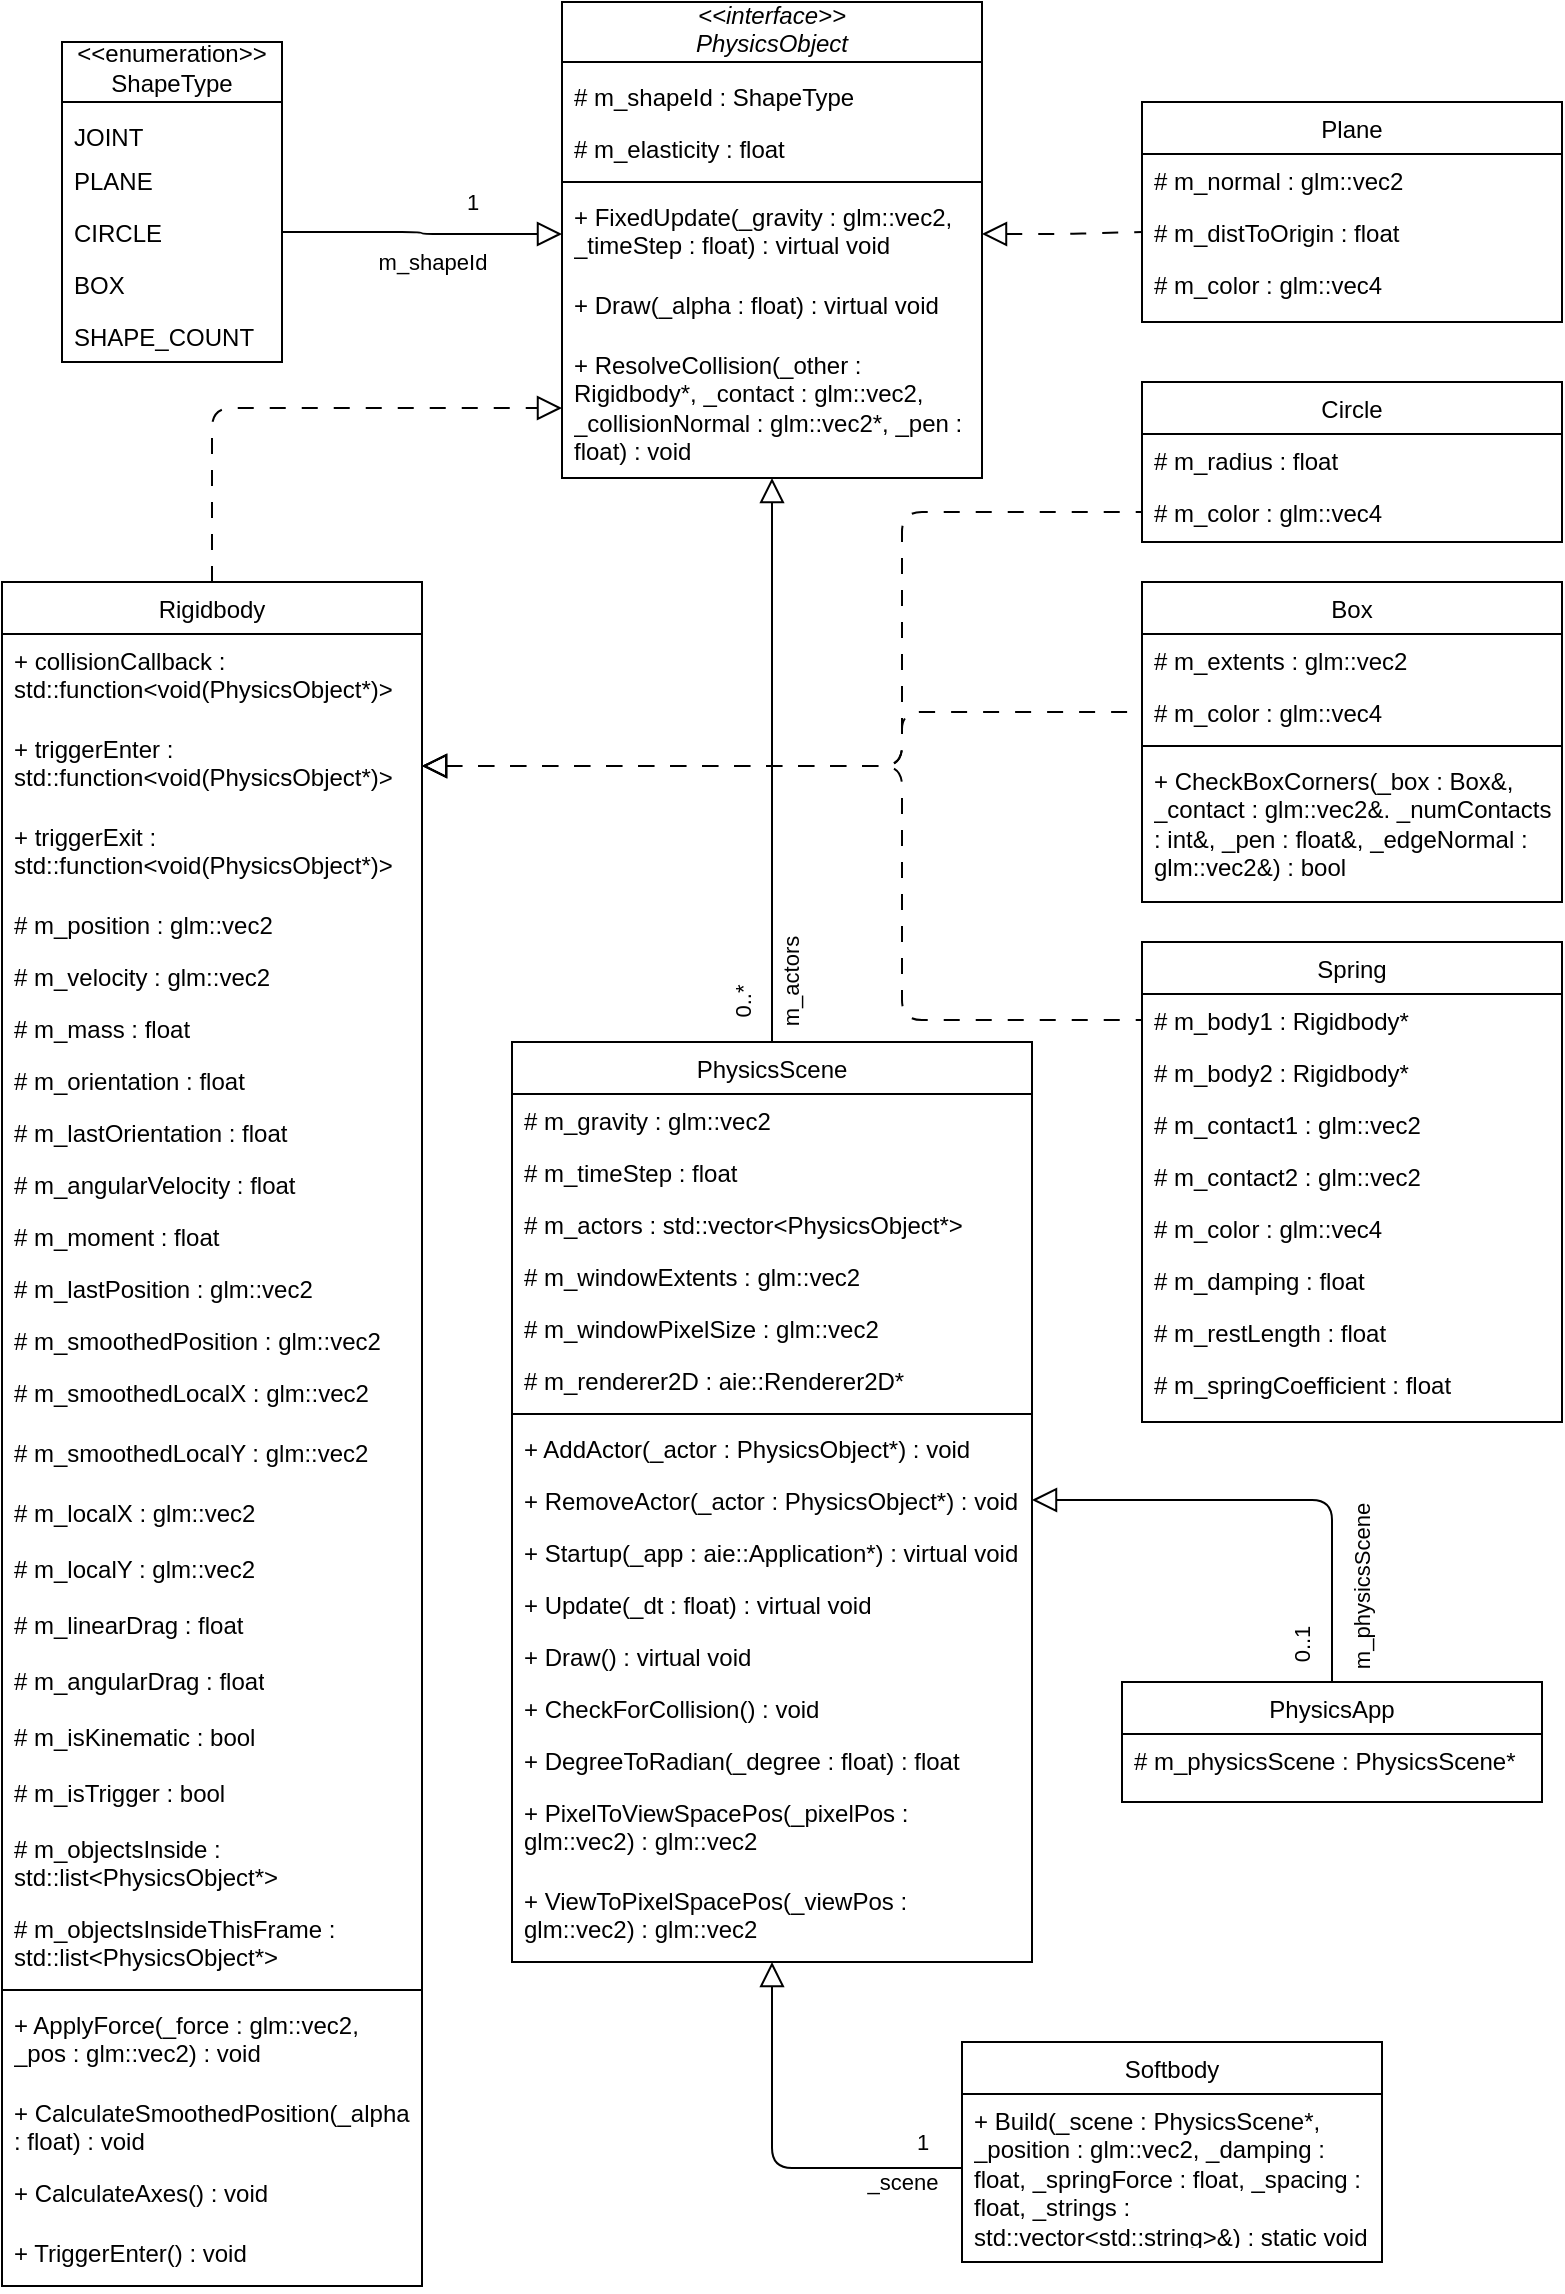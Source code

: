 <mxfile version="20.8.20" type="device"><diagram id="C5RBs43oDa-KdzZeNtuy" name="Page-1"><mxGraphModel dx="1387" dy="796" grid="1" gridSize="10" guides="1" tooltips="1" connect="1" arrows="1" fold="1" page="1" pageScale="1" pageWidth="827" pageHeight="1169" math="0" shadow="0"><root><mxCell id="WIyWlLk6GJQsqaUBKTNV-0"/><mxCell id="WIyWlLk6GJQsqaUBKTNV-1" parent="WIyWlLk6GJQsqaUBKTNV-0"/><mxCell id="zkfFHV4jXpPFQw0GAbJ--0" value="&lt;&lt;interface&gt;&gt;&#10;PhysicsObject" style="swimlane;fontStyle=2;align=center;verticalAlign=middle;childLayout=stackLayout;horizontal=1;startSize=26;horizontalStack=0;resizeParent=1;resizeLast=0;collapsible=1;marginBottom=0;rounded=0;shadow=0;strokeWidth=1;swimlaneLine=0;" parent="WIyWlLk6GJQsqaUBKTNV-1" vertex="1"><mxGeometry x="300" y="20" width="210" height="238" as="geometry"><mxRectangle x="230" y="140" width="160" height="26" as="alternateBounds"/></mxGeometry></mxCell><mxCell id="BsdzKzMftg0NH-EH8ca5-43" value="" style="line;html=1;strokeWidth=1;align=left;verticalAlign=middle;spacingTop=-1;spacingLeft=3;spacingRight=3;rotatable=0;labelPosition=right;points=[];portConstraint=eastwest;" vertex="1" parent="zkfFHV4jXpPFQw0GAbJ--0"><mxGeometry y="26" width="210" height="8" as="geometry"/></mxCell><mxCell id="zkfFHV4jXpPFQw0GAbJ--1" value="# m_shapeId : ShapeType" style="text;align=left;verticalAlign=top;spacingLeft=4;spacingRight=4;overflow=hidden;rotatable=0;points=[[0,0.5],[1,0.5]];portConstraint=eastwest;" parent="zkfFHV4jXpPFQw0GAbJ--0" vertex="1"><mxGeometry y="34" width="210" height="26" as="geometry"/></mxCell><mxCell id="zkfFHV4jXpPFQw0GAbJ--2" value="# m_elasticity : float" style="text;align=left;verticalAlign=top;spacingLeft=4;spacingRight=4;overflow=hidden;rotatable=0;points=[[0,0.5],[1,0.5]];portConstraint=eastwest;rounded=0;shadow=0;html=0;" parent="zkfFHV4jXpPFQw0GAbJ--0" vertex="1"><mxGeometry y="60" width="210" height="26" as="geometry"/></mxCell><mxCell id="zkfFHV4jXpPFQw0GAbJ--4" value="" style="line;html=1;strokeWidth=1;align=left;verticalAlign=middle;spacingTop=-1;spacingLeft=3;spacingRight=3;rotatable=0;labelPosition=right;points=[];portConstraint=eastwest;" parent="zkfFHV4jXpPFQw0GAbJ--0" vertex="1"><mxGeometry y="86" width="210" height="8" as="geometry"/></mxCell><mxCell id="zkfFHV4jXpPFQw0GAbJ--5" value="+ FixedUpdate(_gravity : glm::vec2, _timeStep : float) : virtual void" style="text;align=left;verticalAlign=top;spacingLeft=4;spacingRight=4;overflow=hidden;rotatable=0;points=[[0,0.5],[1,0.5]];portConstraint=eastwest;whiteSpace=wrap;" parent="zkfFHV4jXpPFQw0GAbJ--0" vertex="1"><mxGeometry y="94" width="210" height="44" as="geometry"/></mxCell><mxCell id="1_mnKzm8i_RdLQuwg7ku-0" value="+ Draw(_alpha : float) : virtual void" style="text;align=left;verticalAlign=top;spacingLeft=4;spacingRight=4;overflow=hidden;rotatable=0;points=[[0,0.5],[1,0.5]];portConstraint=eastwest;whiteSpace=wrap;" parent="zkfFHV4jXpPFQw0GAbJ--0" vertex="1"><mxGeometry y="138" width="210" height="30" as="geometry"/></mxCell><mxCell id="1_mnKzm8i_RdLQuwg7ku-1" value="+ ResolveCollision(_other : Rigidbody*, _contact : glm::vec2, _collisionNormal : glm::vec2*, _pen : float) : void" style="text;align=left;verticalAlign=top;spacingLeft=4;spacingRight=4;overflow=hidden;rotatable=0;points=[[0,0.5],[1,0.5]];portConstraint=eastwest;whiteSpace=wrap;" parent="zkfFHV4jXpPFQw0GAbJ--0" vertex="1"><mxGeometry y="168" width="210" height="70" as="geometry"/></mxCell><mxCell id="zkfFHV4jXpPFQw0GAbJ--6" value="Rigidbody" style="swimlane;fontStyle=0;align=center;verticalAlign=top;childLayout=stackLayout;horizontal=1;startSize=26;horizontalStack=0;resizeParent=1;resizeLast=0;collapsible=1;marginBottom=0;rounded=0;shadow=0;strokeWidth=1;" parent="WIyWlLk6GJQsqaUBKTNV-1" vertex="1"><mxGeometry x="20" y="310" width="210" height="852" as="geometry"><mxRectangle x="130" y="380" width="160" height="26" as="alternateBounds"/></mxGeometry></mxCell><mxCell id="1_mnKzm8i_RdLQuwg7ku-23" value="+ collisionCallback : std::function&lt;void(PhysicsObject*)&gt;" style="text;align=left;verticalAlign=top;spacingLeft=4;spacingRight=4;overflow=hidden;rotatable=0;points=[[0,0.5],[1,0.5]];portConstraint=eastwest;whiteSpace=wrap;" parent="zkfFHV4jXpPFQw0GAbJ--6" vertex="1"><mxGeometry y="26" width="210" height="44" as="geometry"/></mxCell><mxCell id="1_mnKzm8i_RdLQuwg7ku-24" value="+ triggerEnter : std::function&lt;void(PhysicsObject*)&gt;" style="text;align=left;verticalAlign=top;spacingLeft=4;spacingRight=4;overflow=hidden;rotatable=0;points=[[0,0.5],[1,0.5]];portConstraint=eastwest;whiteSpace=wrap;" parent="zkfFHV4jXpPFQw0GAbJ--6" vertex="1"><mxGeometry y="70" width="210" height="44" as="geometry"/></mxCell><mxCell id="1_mnKzm8i_RdLQuwg7ku-25" value="+ triggerExit : std::function&lt;void(PhysicsObject*)&gt;" style="text;align=left;verticalAlign=top;spacingLeft=4;spacingRight=4;overflow=hidden;rotatable=0;points=[[0,0.5],[1,0.5]];portConstraint=eastwest;whiteSpace=wrap;" parent="zkfFHV4jXpPFQw0GAbJ--6" vertex="1"><mxGeometry y="114" width="210" height="44" as="geometry"/></mxCell><mxCell id="zkfFHV4jXpPFQw0GAbJ--7" value="# m_position : glm::vec2" style="text;align=left;verticalAlign=top;spacingLeft=4;spacingRight=4;overflow=hidden;rotatable=0;points=[[0,0.5],[1,0.5]];portConstraint=eastwest;" parent="zkfFHV4jXpPFQw0GAbJ--6" vertex="1"><mxGeometry y="158" width="210" height="26" as="geometry"/></mxCell><mxCell id="zkfFHV4jXpPFQw0GAbJ--8" value="# m_velocity : glm::vec2" style="text;align=left;verticalAlign=top;spacingLeft=4;spacingRight=4;overflow=hidden;rotatable=0;points=[[0,0.5],[1,0.5]];portConstraint=eastwest;rounded=0;shadow=0;html=0;" parent="zkfFHV4jXpPFQw0GAbJ--6" vertex="1"><mxGeometry y="184" width="210" height="26" as="geometry"/></mxCell><mxCell id="zkfFHV4jXpPFQw0GAbJ--10" value="# m_mass : float" style="text;align=left;verticalAlign=top;spacingLeft=4;spacingRight=4;overflow=hidden;rotatable=0;points=[[0,0.5],[1,0.5]];portConstraint=eastwest;fontStyle=0" parent="zkfFHV4jXpPFQw0GAbJ--6" vertex="1"><mxGeometry y="210" width="210" height="26" as="geometry"/></mxCell><mxCell id="1_mnKzm8i_RdLQuwg7ku-3" value="# m_orientation : float" style="text;align=left;verticalAlign=top;spacingLeft=4;spacingRight=4;overflow=hidden;rotatable=0;points=[[0,0.5],[1,0.5]];portConstraint=eastwest;fontStyle=0" parent="zkfFHV4jXpPFQw0GAbJ--6" vertex="1"><mxGeometry y="236" width="210" height="26" as="geometry"/></mxCell><mxCell id="1_mnKzm8i_RdLQuwg7ku-4" value="# m_lastOrientation : float" style="text;align=left;verticalAlign=top;spacingLeft=4;spacingRight=4;overflow=hidden;rotatable=0;points=[[0,0.5],[1,0.5]];portConstraint=eastwest;fontStyle=0" parent="zkfFHV4jXpPFQw0GAbJ--6" vertex="1"><mxGeometry y="262" width="210" height="26" as="geometry"/></mxCell><mxCell id="1_mnKzm8i_RdLQuwg7ku-5" value="# m_angularVelocity : float" style="text;align=left;verticalAlign=top;spacingLeft=4;spacingRight=4;overflow=hidden;rotatable=0;points=[[0,0.5],[1,0.5]];portConstraint=eastwest;fontStyle=0" parent="zkfFHV4jXpPFQw0GAbJ--6" vertex="1"><mxGeometry y="288" width="210" height="26" as="geometry"/></mxCell><mxCell id="1_mnKzm8i_RdLQuwg7ku-6" value="# m_moment : float" style="text;align=left;verticalAlign=top;spacingLeft=4;spacingRight=4;overflow=hidden;rotatable=0;points=[[0,0.5],[1,0.5]];portConstraint=eastwest;fontStyle=0" parent="zkfFHV4jXpPFQw0GAbJ--6" vertex="1"><mxGeometry y="314" width="210" height="26" as="geometry"/></mxCell><mxCell id="1_mnKzm8i_RdLQuwg7ku-7" value="# m_lastPosition : glm::vec2" style="text;align=left;verticalAlign=top;spacingLeft=4;spacingRight=4;overflow=hidden;rotatable=0;points=[[0,0.5],[1,0.5]];portConstraint=eastwest;" parent="zkfFHV4jXpPFQw0GAbJ--6" vertex="1"><mxGeometry y="340" width="210" height="26" as="geometry"/></mxCell><mxCell id="1_mnKzm8i_RdLQuwg7ku-8" value="# m_smoothedPosition : glm::vec2" style="text;align=left;verticalAlign=top;spacingLeft=4;spacingRight=4;overflow=hidden;rotatable=0;points=[[0,0.5],[1,0.5]];portConstraint=eastwest;whiteSpace=wrap;" parent="zkfFHV4jXpPFQw0GAbJ--6" vertex="1"><mxGeometry y="366" width="210" height="26" as="geometry"/></mxCell><mxCell id="1_mnKzm8i_RdLQuwg7ku-9" value="# m_smoothedLocalX : glm::vec2" style="text;align=left;verticalAlign=top;spacingLeft=4;spacingRight=4;overflow=hidden;rotatable=0;points=[[0,0.5],[1,0.5]];portConstraint=eastwest;whiteSpace=wrap;" parent="zkfFHV4jXpPFQw0GAbJ--6" vertex="1"><mxGeometry y="392" width="210" height="30" as="geometry"/></mxCell><mxCell id="1_mnKzm8i_RdLQuwg7ku-10" value="# m_smoothedLocalY : glm::vec2" style="text;align=left;verticalAlign=top;spacingLeft=4;spacingRight=4;overflow=hidden;rotatable=0;points=[[0,0.5],[1,0.5]];portConstraint=eastwest;whiteSpace=wrap;" parent="zkfFHV4jXpPFQw0GAbJ--6" vertex="1"><mxGeometry y="422" width="210" height="30" as="geometry"/></mxCell><mxCell id="1_mnKzm8i_RdLQuwg7ku-12" value="# m_localX : glm::vec2" style="text;align=left;verticalAlign=top;spacingLeft=4;spacingRight=4;overflow=hidden;rotatable=0;points=[[0,0.5],[1,0.5]];portConstraint=eastwest;whiteSpace=wrap;" parent="zkfFHV4jXpPFQw0GAbJ--6" vertex="1"><mxGeometry y="452" width="210" height="28" as="geometry"/></mxCell><mxCell id="1_mnKzm8i_RdLQuwg7ku-11" value="# m_localY : glm::vec2" style="text;align=left;verticalAlign=top;spacingLeft=4;spacingRight=4;overflow=hidden;rotatable=0;points=[[0,0.5],[1,0.5]];portConstraint=eastwest;whiteSpace=wrap;" parent="zkfFHV4jXpPFQw0GAbJ--6" vertex="1"><mxGeometry y="480" width="210" height="28" as="geometry"/></mxCell><mxCell id="1_mnKzm8i_RdLQuwg7ku-13" value="# m_linearDrag : float" style="text;align=left;verticalAlign=top;spacingLeft=4;spacingRight=4;overflow=hidden;rotatable=0;points=[[0,0.5],[1,0.5]];portConstraint=eastwest;whiteSpace=wrap;" parent="zkfFHV4jXpPFQw0GAbJ--6" vertex="1"><mxGeometry y="508" width="210" height="28" as="geometry"/></mxCell><mxCell id="1_mnKzm8i_RdLQuwg7ku-14" value="# m_angularDrag : float" style="text;align=left;verticalAlign=top;spacingLeft=4;spacingRight=4;overflow=hidden;rotatable=0;points=[[0,0.5],[1,0.5]];portConstraint=eastwest;whiteSpace=wrap;" parent="zkfFHV4jXpPFQw0GAbJ--6" vertex="1"><mxGeometry y="536" width="210" height="28" as="geometry"/></mxCell><mxCell id="1_mnKzm8i_RdLQuwg7ku-16" value="# m_isKinematic : bool" style="text;align=left;verticalAlign=top;spacingLeft=4;spacingRight=4;overflow=hidden;rotatable=0;points=[[0,0.5],[1,0.5]];portConstraint=eastwest;whiteSpace=wrap;" parent="zkfFHV4jXpPFQw0GAbJ--6" vertex="1"><mxGeometry y="564" width="210" height="28" as="geometry"/></mxCell><mxCell id="1_mnKzm8i_RdLQuwg7ku-15" value="# m_isTrigger : bool" style="text;align=left;verticalAlign=top;spacingLeft=4;spacingRight=4;overflow=hidden;rotatable=0;points=[[0,0.5],[1,0.5]];portConstraint=eastwest;whiteSpace=wrap;" parent="zkfFHV4jXpPFQw0GAbJ--6" vertex="1"><mxGeometry y="592" width="210" height="28" as="geometry"/></mxCell><mxCell id="1_mnKzm8i_RdLQuwg7ku-17" value="# m_objectsInside : std::list&lt;PhysicsObject*&gt;" style="text;align=left;verticalAlign=top;spacingLeft=4;spacingRight=4;overflow=hidden;rotatable=0;points=[[0,0.5],[1,0.5]];portConstraint=eastwest;whiteSpace=wrap;" parent="zkfFHV4jXpPFQw0GAbJ--6" vertex="1"><mxGeometry y="620" width="210" height="40" as="geometry"/></mxCell><mxCell id="1_mnKzm8i_RdLQuwg7ku-18" value="# m_objectsInsideThisFrame : std::list&lt;PhysicsObject*&gt;" style="text;align=left;verticalAlign=top;spacingLeft=4;spacingRight=4;overflow=hidden;rotatable=0;points=[[0,0.5],[1,0.5]];portConstraint=eastwest;whiteSpace=wrap;" parent="zkfFHV4jXpPFQw0GAbJ--6" vertex="1"><mxGeometry y="660" width="210" height="40" as="geometry"/></mxCell><mxCell id="zkfFHV4jXpPFQw0GAbJ--9" value="" style="line;html=1;strokeWidth=1;align=left;verticalAlign=middle;spacingTop=-1;spacingLeft=3;spacingRight=3;rotatable=0;labelPosition=right;points=[];portConstraint=eastwest;" parent="zkfFHV4jXpPFQw0GAbJ--6" vertex="1"><mxGeometry y="700" width="210" height="8" as="geometry"/></mxCell><mxCell id="1_mnKzm8i_RdLQuwg7ku-19" value="+ ApplyForce(_force : glm::vec2, _pos : glm::vec2) : void" style="text;align=left;verticalAlign=top;spacingLeft=4;spacingRight=4;overflow=hidden;rotatable=0;points=[[0,0.5],[1,0.5]];portConstraint=eastwest;whiteSpace=wrap;" parent="zkfFHV4jXpPFQw0GAbJ--6" vertex="1"><mxGeometry y="708" width="210" height="44" as="geometry"/></mxCell><mxCell id="1_mnKzm8i_RdLQuwg7ku-22" value="+ CalculateSmoothedPosition(_alpha : float) : void" style="text;align=left;verticalAlign=top;spacingLeft=4;spacingRight=4;overflow=hidden;rotatable=0;points=[[0,0.5],[1,0.5]];portConstraint=eastwest;whiteSpace=wrap;" parent="zkfFHV4jXpPFQw0GAbJ--6" vertex="1"><mxGeometry y="752" width="210" height="40" as="geometry"/></mxCell><mxCell id="1_mnKzm8i_RdLQuwg7ku-21" value="+ CalculateAxes() : void" style="text;align=left;verticalAlign=top;spacingLeft=4;spacingRight=4;overflow=hidden;rotatable=0;points=[[0,0.5],[1,0.5]];portConstraint=eastwest;whiteSpace=wrap;" parent="zkfFHV4jXpPFQw0GAbJ--6" vertex="1"><mxGeometry y="792" width="210" height="30" as="geometry"/></mxCell><mxCell id="1_mnKzm8i_RdLQuwg7ku-26" value="+ TriggerEnter() : void" style="text;align=left;verticalAlign=top;spacingLeft=4;spacingRight=4;overflow=hidden;rotatable=0;points=[[0,0.5],[1,0.5]];portConstraint=eastwest;whiteSpace=wrap;" parent="zkfFHV4jXpPFQw0GAbJ--6" vertex="1"><mxGeometry y="822" width="210" height="30" as="geometry"/></mxCell><mxCell id="zkfFHV4jXpPFQw0GAbJ--12" value="" style="endArrow=block;endSize=10;endFill=0;shadow=0;strokeWidth=1;rounded=1;edgeStyle=elbowEdgeStyle;dashed=1;dashPattern=8 8;entryX=0;entryY=0.5;entryDx=0;entryDy=0;exitX=0.5;exitY=0;exitDx=0;exitDy=0;" parent="WIyWlLk6GJQsqaUBKTNV-1" source="zkfFHV4jXpPFQw0GAbJ--6" target="1_mnKzm8i_RdLQuwg7ku-1" edge="1"><mxGeometry width="160" relative="1" as="geometry"><mxPoint x="200" y="203" as="sourcePoint"/><mxPoint x="200" y="203" as="targetPoint"/><Array as="points"><mxPoint x="125" y="260"/></Array></mxGeometry></mxCell><mxCell id="1_mnKzm8i_RdLQuwg7ku-27" value="Plane" style="swimlane;fontStyle=0;align=center;verticalAlign=top;childLayout=stackLayout;horizontal=1;startSize=26;horizontalStack=0;resizeParent=1;resizeLast=0;collapsible=1;marginBottom=0;rounded=0;shadow=0;strokeWidth=1;" parent="WIyWlLk6GJQsqaUBKTNV-1" vertex="1"><mxGeometry x="590" y="70" width="210" height="110" as="geometry"><mxRectangle x="230" y="140" width="160" height="26" as="alternateBounds"/></mxGeometry></mxCell><mxCell id="1_mnKzm8i_RdLQuwg7ku-28" value="# m_normal : glm::vec2" style="text;align=left;verticalAlign=top;spacingLeft=4;spacingRight=4;overflow=hidden;rotatable=0;points=[[0,0.5],[1,0.5]];portConstraint=eastwest;" parent="1_mnKzm8i_RdLQuwg7ku-27" vertex="1"><mxGeometry y="26" width="210" height="26" as="geometry"/></mxCell><mxCell id="1_mnKzm8i_RdLQuwg7ku-29" value="# m_distToOrigin : float" style="text;align=left;verticalAlign=top;spacingLeft=4;spacingRight=4;overflow=hidden;rotatable=0;points=[[0,0.5],[1,0.5]];portConstraint=eastwest;rounded=0;shadow=0;html=0;" parent="1_mnKzm8i_RdLQuwg7ku-27" vertex="1"><mxGeometry y="52" width="210" height="26" as="geometry"/></mxCell><mxCell id="1_mnKzm8i_RdLQuwg7ku-34" value="# m_color : glm::vec4" style="text;align=left;verticalAlign=top;spacingLeft=4;spacingRight=4;overflow=hidden;rotatable=0;points=[[0,0.5],[1,0.5]];portConstraint=eastwest;rounded=0;shadow=0;html=0;" parent="1_mnKzm8i_RdLQuwg7ku-27" vertex="1"><mxGeometry y="78" width="210" height="26" as="geometry"/></mxCell><mxCell id="1_mnKzm8i_RdLQuwg7ku-35" style="edgeStyle=elbowEdgeStyle;rounded=1;orthogonalLoop=1;jettySize=auto;html=1;exitX=1;exitY=0.5;exitDx=0;exitDy=0;entryX=0;entryY=0.5;entryDx=0;entryDy=0;endArrow=none;endFill=0;endSize=10;startArrow=block;startFill=0;startSize=10;dashed=1;dashPattern=8 8;" parent="WIyWlLk6GJQsqaUBKTNV-1" source="zkfFHV4jXpPFQw0GAbJ--5" target="1_mnKzm8i_RdLQuwg7ku-29" edge="1"><mxGeometry relative="1" as="geometry"/></mxCell><mxCell id="1_mnKzm8i_RdLQuwg7ku-36" value="Circle" style="swimlane;fontStyle=0;align=center;verticalAlign=top;childLayout=stackLayout;horizontal=1;startSize=26;horizontalStack=0;resizeParent=1;resizeLast=0;collapsible=1;marginBottom=0;rounded=0;shadow=0;strokeWidth=1;" parent="WIyWlLk6GJQsqaUBKTNV-1" vertex="1"><mxGeometry x="590" y="210" width="210" height="80" as="geometry"><mxRectangle x="230" y="140" width="160" height="26" as="alternateBounds"/></mxGeometry></mxCell><mxCell id="1_mnKzm8i_RdLQuwg7ku-37" value="# m_radius : float" style="text;align=left;verticalAlign=top;spacingLeft=4;spacingRight=4;overflow=hidden;rotatable=0;points=[[0,0.5],[1,0.5]];portConstraint=eastwest;" parent="1_mnKzm8i_RdLQuwg7ku-36" vertex="1"><mxGeometry y="26" width="210" height="26" as="geometry"/></mxCell><mxCell id="1_mnKzm8i_RdLQuwg7ku-38" value="# m_color : glm::vec4" style="text;align=left;verticalAlign=top;spacingLeft=4;spacingRight=4;overflow=hidden;rotatable=0;points=[[0,0.5],[1,0.5]];portConstraint=eastwest;rounded=0;shadow=0;html=0;" parent="1_mnKzm8i_RdLQuwg7ku-36" vertex="1"><mxGeometry y="52" width="210" height="26" as="geometry"/></mxCell><mxCell id="1_mnKzm8i_RdLQuwg7ku-42" style="edgeStyle=elbowEdgeStyle;rounded=1;orthogonalLoop=1;jettySize=auto;html=1;exitX=1;exitY=0.5;exitDx=0;exitDy=0;entryX=0;entryY=0.5;entryDx=0;entryDy=0;endArrow=none;endFill=0;endSize=10;startSize=10;startArrow=block;startFill=0;dashed=1;dashPattern=8 8;" parent="WIyWlLk6GJQsqaUBKTNV-1" source="1_mnKzm8i_RdLQuwg7ku-24" target="1_mnKzm8i_RdLQuwg7ku-38" edge="1"><mxGeometry relative="1" as="geometry"><Array as="points"><mxPoint x="470" y="340"/><mxPoint x="440" y="390"/></Array></mxGeometry></mxCell><mxCell id="1_mnKzm8i_RdLQuwg7ku-43" value="Box" style="swimlane;fontStyle=0;align=center;verticalAlign=top;childLayout=stackLayout;horizontal=1;startSize=26;horizontalStack=0;resizeParent=1;resizeLast=0;collapsible=1;marginBottom=0;rounded=0;shadow=0;strokeWidth=1;" parent="WIyWlLk6GJQsqaUBKTNV-1" vertex="1"><mxGeometry x="590" y="310" width="210" height="160" as="geometry"><mxRectangle x="230" y="140" width="160" height="26" as="alternateBounds"/></mxGeometry></mxCell><mxCell id="1_mnKzm8i_RdLQuwg7ku-44" value="# m_extents : glm::vec2" style="text;align=left;verticalAlign=top;spacingLeft=4;spacingRight=4;overflow=hidden;rotatable=0;points=[[0,0.5],[1,0.5]];portConstraint=eastwest;" parent="1_mnKzm8i_RdLQuwg7ku-43" vertex="1"><mxGeometry y="26" width="210" height="26" as="geometry"/></mxCell><mxCell id="1_mnKzm8i_RdLQuwg7ku-45" value="# m_color : glm::vec4" style="text;align=left;verticalAlign=top;spacingLeft=4;spacingRight=4;overflow=hidden;rotatable=0;points=[[0,0.5],[1,0.5]];portConstraint=eastwest;rounded=0;shadow=0;html=0;" parent="1_mnKzm8i_RdLQuwg7ku-43" vertex="1"><mxGeometry y="52" width="210" height="26" as="geometry"/></mxCell><mxCell id="1_mnKzm8i_RdLQuwg7ku-46" value="" style="line;html=1;strokeWidth=1;align=left;verticalAlign=middle;spacingTop=-1;spacingLeft=3;spacingRight=3;rotatable=0;labelPosition=right;points=[];portConstraint=eastwest;" parent="1_mnKzm8i_RdLQuwg7ku-43" vertex="1"><mxGeometry y="78" width="210" height="8" as="geometry"/></mxCell><mxCell id="1_mnKzm8i_RdLQuwg7ku-47" value="+ CheckBoxCorners(_box : Box&amp;, _contact : glm::vec2&amp;. _numContacts : int&amp;, _pen : float&amp;, _edgeNormal : glm::vec2&amp;) : bool" style="text;align=left;verticalAlign=top;spacingLeft=4;spacingRight=4;overflow=hidden;rotatable=0;points=[[0,0.5],[1,0.5]];portConstraint=eastwest;rounded=0;shadow=0;html=0;whiteSpace=wrap;" parent="1_mnKzm8i_RdLQuwg7ku-43" vertex="1"><mxGeometry y="86" width="210" height="74" as="geometry"/></mxCell><mxCell id="1_mnKzm8i_RdLQuwg7ku-48" style="edgeStyle=elbowEdgeStyle;rounded=1;orthogonalLoop=1;jettySize=auto;html=1;exitX=1;exitY=0.5;exitDx=0;exitDy=0;entryX=0;entryY=0.5;entryDx=0;entryDy=0;endArrow=none;endFill=0;endSize=10;startArrow=block;startFill=0;startSize=10;dashed=1;dashPattern=8 8;" parent="WIyWlLk6GJQsqaUBKTNV-1" source="1_mnKzm8i_RdLQuwg7ku-24" target="1_mnKzm8i_RdLQuwg7ku-45" edge="1"><mxGeometry relative="1" as="geometry"><Array as="points"><mxPoint x="470" y="390"/></Array></mxGeometry></mxCell><mxCell id="1_mnKzm8i_RdLQuwg7ku-49" value="Spring" style="swimlane;fontStyle=0;align=center;verticalAlign=top;childLayout=stackLayout;horizontal=1;startSize=26;horizontalStack=0;resizeParent=1;resizeLast=0;collapsible=1;marginBottom=0;rounded=0;shadow=0;strokeWidth=1;" parent="WIyWlLk6GJQsqaUBKTNV-1" vertex="1"><mxGeometry x="590" y="490" width="210" height="240" as="geometry"><mxRectangle x="230" y="140" width="160" height="26" as="alternateBounds"/></mxGeometry></mxCell><mxCell id="1_mnKzm8i_RdLQuwg7ku-50" value="# m_body1 : Rigidbody*" style="text;align=left;verticalAlign=top;spacingLeft=4;spacingRight=4;overflow=hidden;rotatable=0;points=[[0,0.5],[1,0.5]];portConstraint=eastwest;" parent="1_mnKzm8i_RdLQuwg7ku-49" vertex="1"><mxGeometry y="26" width="210" height="26" as="geometry"/></mxCell><mxCell id="1_mnKzm8i_RdLQuwg7ku-51" value="# m_body2 : Rigidbody*" style="text;align=left;verticalAlign=top;spacingLeft=4;spacingRight=4;overflow=hidden;rotatable=0;points=[[0,0.5],[1,0.5]];portConstraint=eastwest;rounded=0;shadow=0;html=0;" parent="1_mnKzm8i_RdLQuwg7ku-49" vertex="1"><mxGeometry y="52" width="210" height="26" as="geometry"/></mxCell><mxCell id="1_mnKzm8i_RdLQuwg7ku-54" value="# m_contact1 : glm::vec2" style="text;align=left;verticalAlign=top;spacingLeft=4;spacingRight=4;overflow=hidden;rotatable=0;points=[[0,0.5],[1,0.5]];portConstraint=eastwest;rounded=0;shadow=0;html=0;" parent="1_mnKzm8i_RdLQuwg7ku-49" vertex="1"><mxGeometry y="78" width="210" height="26" as="geometry"/></mxCell><mxCell id="1_mnKzm8i_RdLQuwg7ku-55" value="# m_contact2 : glm::vec2" style="text;align=left;verticalAlign=top;spacingLeft=4;spacingRight=4;overflow=hidden;rotatable=0;points=[[0,0.5],[1,0.5]];portConstraint=eastwest;rounded=0;shadow=0;html=0;" parent="1_mnKzm8i_RdLQuwg7ku-49" vertex="1"><mxGeometry y="104" width="210" height="26" as="geometry"/></mxCell><mxCell id="1_mnKzm8i_RdLQuwg7ku-56" value="# m_color : glm::vec4" style="text;align=left;verticalAlign=top;spacingLeft=4;spacingRight=4;overflow=hidden;rotatable=0;points=[[0,0.5],[1,0.5]];portConstraint=eastwest;rounded=0;shadow=0;html=0;" parent="1_mnKzm8i_RdLQuwg7ku-49" vertex="1"><mxGeometry y="130" width="210" height="26" as="geometry"/></mxCell><mxCell id="1_mnKzm8i_RdLQuwg7ku-57" value="# m_damping : float" style="text;align=left;verticalAlign=top;spacingLeft=4;spacingRight=4;overflow=hidden;rotatable=0;points=[[0,0.5],[1,0.5]];portConstraint=eastwest;rounded=0;shadow=0;html=0;" parent="1_mnKzm8i_RdLQuwg7ku-49" vertex="1"><mxGeometry y="156" width="210" height="26" as="geometry"/></mxCell><mxCell id="1_mnKzm8i_RdLQuwg7ku-58" value="# m_restLength : float" style="text;align=left;verticalAlign=top;spacingLeft=4;spacingRight=4;overflow=hidden;rotatable=0;points=[[0,0.5],[1,0.5]];portConstraint=eastwest;rounded=0;shadow=0;html=0;" parent="1_mnKzm8i_RdLQuwg7ku-49" vertex="1"><mxGeometry y="182" width="210" height="26" as="geometry"/></mxCell><mxCell id="1_mnKzm8i_RdLQuwg7ku-59" value="# m_springCoefficient : float" style="text;align=left;verticalAlign=top;spacingLeft=4;spacingRight=4;overflow=hidden;rotatable=0;points=[[0,0.5],[1,0.5]];portConstraint=eastwest;rounded=0;shadow=0;html=0;" parent="1_mnKzm8i_RdLQuwg7ku-49" vertex="1"><mxGeometry y="208" width="210" height="26" as="geometry"/></mxCell><mxCell id="1_mnKzm8i_RdLQuwg7ku-60" style="edgeStyle=elbowEdgeStyle;rounded=1;orthogonalLoop=1;jettySize=auto;html=1;exitX=1;exitY=0.5;exitDx=0;exitDy=0;entryX=0;entryY=0.5;entryDx=0;entryDy=0;endArrow=none;endFill=0;endSize=10;startSize=10;startArrow=block;startFill=0;dashed=1;dashPattern=8 8;" parent="WIyWlLk6GJQsqaUBKTNV-1" source="1_mnKzm8i_RdLQuwg7ku-24" target="1_mnKzm8i_RdLQuwg7ku-50" edge="1"><mxGeometry relative="1" as="geometry"><Array as="points"><mxPoint x="470" y="470"/></Array></mxGeometry></mxCell><mxCell id="BsdzKzMftg0NH-EH8ca5-46" style="edgeStyle=elbowEdgeStyle;rounded=1;orthogonalLoop=1;jettySize=auto;html=1;exitX=0;exitY=0.5;exitDx=0;exitDy=0;entryX=0.5;entryY=1;entryDx=0;entryDy=0;endArrow=block;endFill=0;endSize=10;" edge="1" parent="WIyWlLk6GJQsqaUBKTNV-1" source="1_mnKzm8i_RdLQuwg7ku-65" target="BsdzKzMftg0NH-EH8ca5-9"><mxGeometry relative="1" as="geometry"><Array as="points"><mxPoint x="405" y="1050"/></Array></mxGeometry></mxCell><mxCell id="1_mnKzm8i_RdLQuwg7ku-61" value="Softbody" style="swimlane;fontStyle=0;align=center;verticalAlign=top;childLayout=stackLayout;horizontal=1;startSize=26;horizontalStack=0;resizeParent=1;resizeLast=0;collapsible=1;marginBottom=0;rounded=0;shadow=0;strokeWidth=1;" parent="WIyWlLk6GJQsqaUBKTNV-1" vertex="1"><mxGeometry x="500" y="1040" width="210" height="110" as="geometry"><mxRectangle x="230" y="140" width="160" height="26" as="alternateBounds"/></mxGeometry></mxCell><mxCell id="1_mnKzm8i_RdLQuwg7ku-65" value="+ Build(_scene : PhysicsScene*, _position : glm::vec2, _damping : float, _springForce : float, _spacing : float, _strings : std::vector&lt;std::string&gt;&amp;) : static void" style="text;align=left;verticalAlign=top;spacingLeft=4;spacingRight=4;overflow=hidden;rotatable=0;points=[[0,0.5],[1,0.5]];portConstraint=eastwest;rounded=0;shadow=0;html=0;whiteSpace=wrap;" parent="1_mnKzm8i_RdLQuwg7ku-61" vertex="1"><mxGeometry y="26" width="210" height="74" as="geometry"/></mxCell><mxCell id="BsdzKzMftg0NH-EH8ca5-0" value="&lt;&lt;enumeration&gt;&gt;&#10;ShapeType" style="swimlane;fontStyle=0;align=center;verticalAlign=middle;childLayout=stackLayout;horizontal=1;startSize=26;horizontalStack=0;resizeParent=1;resizeLast=0;collapsible=1;marginBottom=0;rounded=0;shadow=0;strokeWidth=1;whiteSpace=wrap;spacingBottom=0;fillColor=default;strokeColor=default;perimeterSpacing=1;swimlaneLine=0;" vertex="1" parent="WIyWlLk6GJQsqaUBKTNV-1"><mxGeometry x="50" y="40" width="110" height="160" as="geometry"><mxRectangle x="10" y="80" width="160" height="26" as="alternateBounds"/></mxGeometry></mxCell><mxCell id="BsdzKzMftg0NH-EH8ca5-5" value="" style="line;html=1;strokeWidth=1;align=left;verticalAlign=middle;spacingTop=-1;spacingLeft=3;spacingRight=3;rotatable=0;labelPosition=right;points=[];portConstraint=eastwest;" vertex="1" parent="BsdzKzMftg0NH-EH8ca5-0"><mxGeometry y="26" width="110" height="8" as="geometry"/></mxCell><mxCell id="BsdzKzMftg0NH-EH8ca5-1" value="JOINT" style="text;align=left;verticalAlign=top;spacingLeft=4;spacingRight=4;overflow=hidden;rotatable=0;points=[[0,0.5],[1,0.5]];portConstraint=eastwest;" vertex="1" parent="BsdzKzMftg0NH-EH8ca5-0"><mxGeometry y="34" width="110" height="22" as="geometry"/></mxCell><mxCell id="BsdzKzMftg0NH-EH8ca5-3" value="PLANE" style="text;align=left;verticalAlign=top;spacingLeft=4;spacingRight=4;overflow=hidden;rotatable=0;points=[[0,0.5],[1,0.5]];portConstraint=eastwest;rounded=0;shadow=0;html=0;" vertex="1" parent="BsdzKzMftg0NH-EH8ca5-0"><mxGeometry y="56" width="110" height="26" as="geometry"/></mxCell><mxCell id="BsdzKzMftg0NH-EH8ca5-2" value="CIRCLE" style="text;align=left;verticalAlign=top;spacingLeft=4;spacingRight=4;overflow=hidden;rotatable=0;points=[[0,0.5],[1,0.5]];portConstraint=eastwest;rounded=0;shadow=0;html=0;" vertex="1" parent="BsdzKzMftg0NH-EH8ca5-0"><mxGeometry y="82" width="110" height="26" as="geometry"/></mxCell><mxCell id="BsdzKzMftg0NH-EH8ca5-6" value="BOX" style="text;align=left;verticalAlign=top;spacingLeft=4;spacingRight=4;overflow=hidden;rotatable=0;points=[[0,0.5],[1,0.5]];portConstraint=eastwest;rounded=0;shadow=0;html=0;" vertex="1" parent="BsdzKzMftg0NH-EH8ca5-0"><mxGeometry y="108" width="110" height="26" as="geometry"/></mxCell><mxCell id="BsdzKzMftg0NH-EH8ca5-7" value="SHAPE_COUNT" style="text;align=left;verticalAlign=top;spacingLeft=4;spacingRight=4;overflow=hidden;rotatable=0;points=[[0,0.5],[1,0.5]];portConstraint=eastwest;rounded=0;shadow=0;html=0;" vertex="1" parent="BsdzKzMftg0NH-EH8ca5-0"><mxGeometry y="134" width="110" height="26" as="geometry"/></mxCell><mxCell id="BsdzKzMftg0NH-EH8ca5-8" style="edgeStyle=elbowEdgeStyle;rounded=1;orthogonalLoop=1;jettySize=auto;html=1;exitX=1;exitY=0.5;exitDx=0;exitDy=0;entryX=0;entryY=0.5;entryDx=0;entryDy=0;endArrow=block;endFill=0;endSize=10;" edge="1" parent="WIyWlLk6GJQsqaUBKTNV-1" source="BsdzKzMftg0NH-EH8ca5-2" target="zkfFHV4jXpPFQw0GAbJ--5"><mxGeometry relative="1" as="geometry"/></mxCell><mxCell id="BsdzKzMftg0NH-EH8ca5-59" value="1" style="edgeLabel;html=1;align=center;verticalAlign=middle;resizable=0;points=[];" vertex="1" connectable="0" parent="BsdzKzMftg0NH-EH8ca5-8"><mxGeometry x="-0.658" y="3" relative="1" as="geometry"><mxPoint x="71" y="-12" as="offset"/></mxGeometry></mxCell><mxCell id="BsdzKzMftg0NH-EH8ca5-60" value="m_shapeId" style="edgeLabel;html=1;align=center;verticalAlign=middle;resizable=0;points=[];" vertex="1" connectable="0" parent="BsdzKzMftg0NH-EH8ca5-8"><mxGeometry x="-0.658" relative="1" as="geometry"><mxPoint x="51" y="15" as="offset"/></mxGeometry></mxCell><mxCell id="BsdzKzMftg0NH-EH8ca5-40" style="edgeStyle=elbowEdgeStyle;rounded=1;orthogonalLoop=1;jettySize=auto;html=1;exitX=0.5;exitY=0;exitDx=0;exitDy=0;entryX=0.5;entryY=1;entryDx=0;entryDy=0;endArrow=block;endFill=0;endSize=10;elbow=vertical;" edge="1" parent="WIyWlLk6GJQsqaUBKTNV-1" source="BsdzKzMftg0NH-EH8ca5-9" target="zkfFHV4jXpPFQw0GAbJ--0"><mxGeometry relative="1" as="geometry"><Array as="points"><mxPoint x="400" y="550"/><mxPoint x="400" y="510"/></Array></mxGeometry></mxCell><mxCell id="BsdzKzMftg0NH-EH8ca5-47" value="0..*" style="edgeLabel;html=1;align=center;verticalAlign=middle;resizable=0;points=[];rotation=-90;" vertex="1" connectable="0" parent="BsdzKzMftg0NH-EH8ca5-40"><mxGeometry x="-0.676" y="1" relative="1" as="geometry"><mxPoint x="-14" y="9" as="offset"/></mxGeometry></mxCell><mxCell id="BsdzKzMftg0NH-EH8ca5-48" value="m_actors" style="edgeLabel;html=1;align=center;verticalAlign=middle;resizable=0;points=[];rotation=-90;" vertex="1" connectable="0" parent="BsdzKzMftg0NH-EH8ca5-40"><mxGeometry x="-0.723" y="3" relative="1" as="geometry"><mxPoint x="12" y="-8" as="offset"/></mxGeometry></mxCell><mxCell id="BsdzKzMftg0NH-EH8ca5-49" value="1" style="edgeLabel;html=1;align=center;verticalAlign=middle;resizable=0;points=[];rotation=0;" vertex="1" connectable="0" parent="BsdzKzMftg0NH-EH8ca5-40"><mxGeometry x="-0.676" y="1" relative="1" as="geometry"><mxPoint x="76" y="579" as="offset"/></mxGeometry></mxCell><mxCell id="BsdzKzMftg0NH-EH8ca5-50" value="_scene" style="edgeLabel;html=1;align=center;verticalAlign=middle;resizable=0;points=[];rotation=0;" vertex="1" connectable="0" parent="BsdzKzMftg0NH-EH8ca5-40"><mxGeometry x="-0.723" y="3" relative="1" as="geometry"><mxPoint x="68" y="592" as="offset"/></mxGeometry></mxCell><mxCell id="BsdzKzMftg0NH-EH8ca5-9" value="PhysicsScene" style="swimlane;fontStyle=0;align=center;verticalAlign=top;childLayout=stackLayout;horizontal=1;startSize=26;horizontalStack=0;resizeParent=1;resizeLast=0;collapsible=1;marginBottom=0;rounded=0;shadow=0;strokeWidth=1;" vertex="1" parent="WIyWlLk6GJQsqaUBKTNV-1"><mxGeometry x="275" y="540" width="260" height="460" as="geometry"><mxRectangle x="230" y="140" width="160" height="26" as="alternateBounds"/></mxGeometry></mxCell><mxCell id="BsdzKzMftg0NH-EH8ca5-10" value="# m_gravity : glm::vec2" style="text;align=left;verticalAlign=top;spacingLeft=4;spacingRight=4;overflow=hidden;rotatable=0;points=[[0,0.5],[1,0.5]];portConstraint=eastwest;rounded=0;shadow=0;html=0;" vertex="1" parent="BsdzKzMftg0NH-EH8ca5-9"><mxGeometry y="26" width="260" height="26" as="geometry"/></mxCell><mxCell id="BsdzKzMftg0NH-EH8ca5-13" value="# m_timeStep : float" style="text;align=left;verticalAlign=top;spacingLeft=4;spacingRight=4;overflow=hidden;rotatable=0;points=[[0,0.5],[1,0.5]];portConstraint=eastwest;rounded=0;shadow=0;html=0;" vertex="1" parent="BsdzKzMftg0NH-EH8ca5-9"><mxGeometry y="52" width="260" height="26" as="geometry"/></mxCell><mxCell id="BsdzKzMftg0NH-EH8ca5-39" value="# m_actors : std::vector&lt;PhysicsObject*&gt;" style="text;align=left;verticalAlign=top;spacingLeft=4;spacingRight=4;overflow=hidden;rotatable=0;points=[[0,0.5],[1,0.5]];portConstraint=eastwest;rounded=0;shadow=0;html=0;" vertex="1" parent="BsdzKzMftg0NH-EH8ca5-9"><mxGeometry y="78" width="260" height="26" as="geometry"/></mxCell><mxCell id="BsdzKzMftg0NH-EH8ca5-14" value="# m_windowExtents : glm::vec2" style="text;align=left;verticalAlign=top;spacingLeft=4;spacingRight=4;overflow=hidden;rotatable=0;points=[[0,0.5],[1,0.5]];portConstraint=eastwest;rounded=0;shadow=0;html=0;" vertex="1" parent="BsdzKzMftg0NH-EH8ca5-9"><mxGeometry y="104" width="260" height="26" as="geometry"/></mxCell><mxCell id="BsdzKzMftg0NH-EH8ca5-15" value="# m_windowPixelSize : glm::vec2" style="text;align=left;verticalAlign=top;spacingLeft=4;spacingRight=4;overflow=hidden;rotatable=0;points=[[0,0.5],[1,0.5]];portConstraint=eastwest;rounded=0;shadow=0;html=0;" vertex="1" parent="BsdzKzMftg0NH-EH8ca5-9"><mxGeometry y="130" width="260" height="26" as="geometry"/></mxCell><mxCell id="BsdzKzMftg0NH-EH8ca5-16" value="# m_renderer2D : aie::Renderer2D*" style="text;align=left;verticalAlign=top;spacingLeft=4;spacingRight=4;overflow=hidden;rotatable=0;points=[[0,0.5],[1,0.5]];portConstraint=eastwest;rounded=0;shadow=0;html=0;" vertex="1" parent="BsdzKzMftg0NH-EH8ca5-9"><mxGeometry y="156" width="260" height="26" as="geometry"/></mxCell><mxCell id="BsdzKzMftg0NH-EH8ca5-11" value="" style="line;html=1;strokeWidth=1;align=left;verticalAlign=middle;spacingTop=-1;spacingLeft=3;spacingRight=3;rotatable=0;labelPosition=right;points=[];portConstraint=eastwest;" vertex="1" parent="BsdzKzMftg0NH-EH8ca5-9"><mxGeometry y="182" width="260" height="8" as="geometry"/></mxCell><mxCell id="BsdzKzMftg0NH-EH8ca5-17" value="+ AddActor(_actor : PhysicsObject*) : void" style="text;align=left;verticalAlign=top;spacingLeft=4;spacingRight=4;overflow=hidden;rotatable=0;points=[[0,0.5],[1,0.5]];portConstraint=eastwest;rounded=0;shadow=0;html=0;whiteSpace=wrap;" vertex="1" parent="BsdzKzMftg0NH-EH8ca5-9"><mxGeometry y="190" width="260" height="26" as="geometry"/></mxCell><mxCell id="BsdzKzMftg0NH-EH8ca5-18" value="+ RemoveActor(_actor : PhysicsObject*) : void" style="text;align=left;verticalAlign=top;spacingLeft=4;spacingRight=4;overflow=hidden;rotatable=0;points=[[0,0.5],[1,0.5]];portConstraint=eastwest;rounded=0;shadow=0;html=0;whiteSpace=wrap;" vertex="1" parent="BsdzKzMftg0NH-EH8ca5-9"><mxGeometry y="216" width="260" height="26" as="geometry"/></mxCell><mxCell id="BsdzKzMftg0NH-EH8ca5-19" value="+ Startup(_app : aie::Application*) : virtual void" style="text;align=left;verticalAlign=top;spacingLeft=4;spacingRight=4;overflow=hidden;rotatable=0;points=[[0,0.5],[1,0.5]];portConstraint=eastwest;rounded=0;shadow=0;html=0;whiteSpace=wrap;" vertex="1" parent="BsdzKzMftg0NH-EH8ca5-9"><mxGeometry y="242" width="260" height="26" as="geometry"/></mxCell><mxCell id="BsdzKzMftg0NH-EH8ca5-20" value="+ Update(_dt : float) : virtual void" style="text;align=left;verticalAlign=top;spacingLeft=4;spacingRight=4;overflow=hidden;rotatable=0;points=[[0,0.5],[1,0.5]];portConstraint=eastwest;rounded=0;shadow=0;html=0;whiteSpace=wrap;" vertex="1" parent="BsdzKzMftg0NH-EH8ca5-9"><mxGeometry y="268" width="260" height="26" as="geometry"/></mxCell><mxCell id="BsdzKzMftg0NH-EH8ca5-21" value="+ Draw() : virtual void" style="text;align=left;verticalAlign=top;spacingLeft=4;spacingRight=4;overflow=hidden;rotatable=0;points=[[0,0.5],[1,0.5]];portConstraint=eastwest;rounded=0;shadow=0;html=0;whiteSpace=wrap;" vertex="1" parent="BsdzKzMftg0NH-EH8ca5-9"><mxGeometry y="294" width="260" height="26" as="geometry"/></mxCell><mxCell id="BsdzKzMftg0NH-EH8ca5-22" value="+ CheckForCollision() : void" style="text;align=left;verticalAlign=top;spacingLeft=4;spacingRight=4;overflow=hidden;rotatable=0;points=[[0,0.5],[1,0.5]];portConstraint=eastwest;rounded=0;shadow=0;html=0;whiteSpace=wrap;" vertex="1" parent="BsdzKzMftg0NH-EH8ca5-9"><mxGeometry y="320" width="260" height="26" as="geometry"/></mxCell><mxCell id="BsdzKzMftg0NH-EH8ca5-36" value="+ DegreeToRadian(_degree : float) : float" style="text;align=left;verticalAlign=top;spacingLeft=4;spacingRight=4;overflow=hidden;rotatable=0;points=[[0,0.5],[1,0.5]];portConstraint=eastwest;rounded=0;shadow=0;html=0;whiteSpace=wrap;" vertex="1" parent="BsdzKzMftg0NH-EH8ca5-9"><mxGeometry y="346" width="260" height="26" as="geometry"/></mxCell><mxCell id="BsdzKzMftg0NH-EH8ca5-37" value="+ PixelToViewSpacePos(_pixelPos : glm::vec2) : glm::vec2" style="text;align=left;verticalAlign=top;spacingLeft=4;spacingRight=4;overflow=hidden;rotatable=0;points=[[0,0.5],[1,0.5]];portConstraint=eastwest;rounded=0;shadow=0;html=0;whiteSpace=wrap;" vertex="1" parent="BsdzKzMftg0NH-EH8ca5-9"><mxGeometry y="372" width="260" height="44" as="geometry"/></mxCell><mxCell id="BsdzKzMftg0NH-EH8ca5-38" value="+ ViewToPixelSpacePos(_viewPos : glm::vec2) : glm::vec2" style="text;align=left;verticalAlign=top;spacingLeft=4;spacingRight=4;overflow=hidden;rotatable=0;points=[[0,0.5],[1,0.5]];portConstraint=eastwest;rounded=0;shadow=0;html=0;whiteSpace=wrap;" vertex="1" parent="BsdzKzMftg0NH-EH8ca5-9"><mxGeometry y="416" width="260" height="44" as="geometry"/></mxCell><mxCell id="BsdzKzMftg0NH-EH8ca5-53" style="edgeStyle=elbowEdgeStyle;rounded=1;orthogonalLoop=1;jettySize=auto;html=1;exitX=0.5;exitY=0;exitDx=0;exitDy=0;entryX=1;entryY=0.5;entryDx=0;entryDy=0;endArrow=block;endFill=0;endSize=10;" edge="1" parent="WIyWlLk6GJQsqaUBKTNV-1" source="BsdzKzMftg0NH-EH8ca5-51" target="BsdzKzMftg0NH-EH8ca5-18"><mxGeometry relative="1" as="geometry"><Array as="points"><mxPoint x="685" y="830"/></Array></mxGeometry></mxCell><mxCell id="BsdzKzMftg0NH-EH8ca5-54" value="0..1" style="edgeLabel;html=1;align=center;verticalAlign=middle;resizable=0;points=[];rotation=-90;" vertex="1" connectable="0" parent="BsdzKzMftg0NH-EH8ca5-53"><mxGeometry x="-0.737" y="3" relative="1" as="geometry"><mxPoint x="-12" y="13" as="offset"/></mxGeometry></mxCell><mxCell id="BsdzKzMftg0NH-EH8ca5-55" value="m_physicsScene" style="edgeLabel;html=1;align=center;verticalAlign=middle;resizable=0;points=[];rotation=-90;" vertex="1" connectable="0" parent="BsdzKzMftg0NH-EH8ca5-53"><mxGeometry x="-0.605" y="3" relative="1" as="geometry"><mxPoint x="18" as="offset"/></mxGeometry></mxCell><mxCell id="BsdzKzMftg0NH-EH8ca5-51" value="PhysicsApp" style="swimlane;fontStyle=0;align=center;verticalAlign=top;childLayout=stackLayout;horizontal=1;startSize=26;horizontalStack=0;resizeParent=1;resizeLast=0;collapsible=1;marginBottom=0;rounded=0;shadow=0;strokeWidth=1;" vertex="1" parent="WIyWlLk6GJQsqaUBKTNV-1"><mxGeometry x="580" y="860" width="210" height="60" as="geometry"><mxRectangle x="230" y="140" width="160" height="26" as="alternateBounds"/></mxGeometry></mxCell><mxCell id="BsdzKzMftg0NH-EH8ca5-52" value="# m_physicsScene : PhysicsScene*" style="text;align=left;verticalAlign=top;spacingLeft=4;spacingRight=4;overflow=hidden;rotatable=0;points=[[0,0.5],[1,0.5]];portConstraint=eastwest;rounded=0;shadow=0;html=0;whiteSpace=wrap;" vertex="1" parent="BsdzKzMftg0NH-EH8ca5-51"><mxGeometry y="26" width="210" height="34" as="geometry"/></mxCell></root></mxGraphModel></diagram></mxfile>